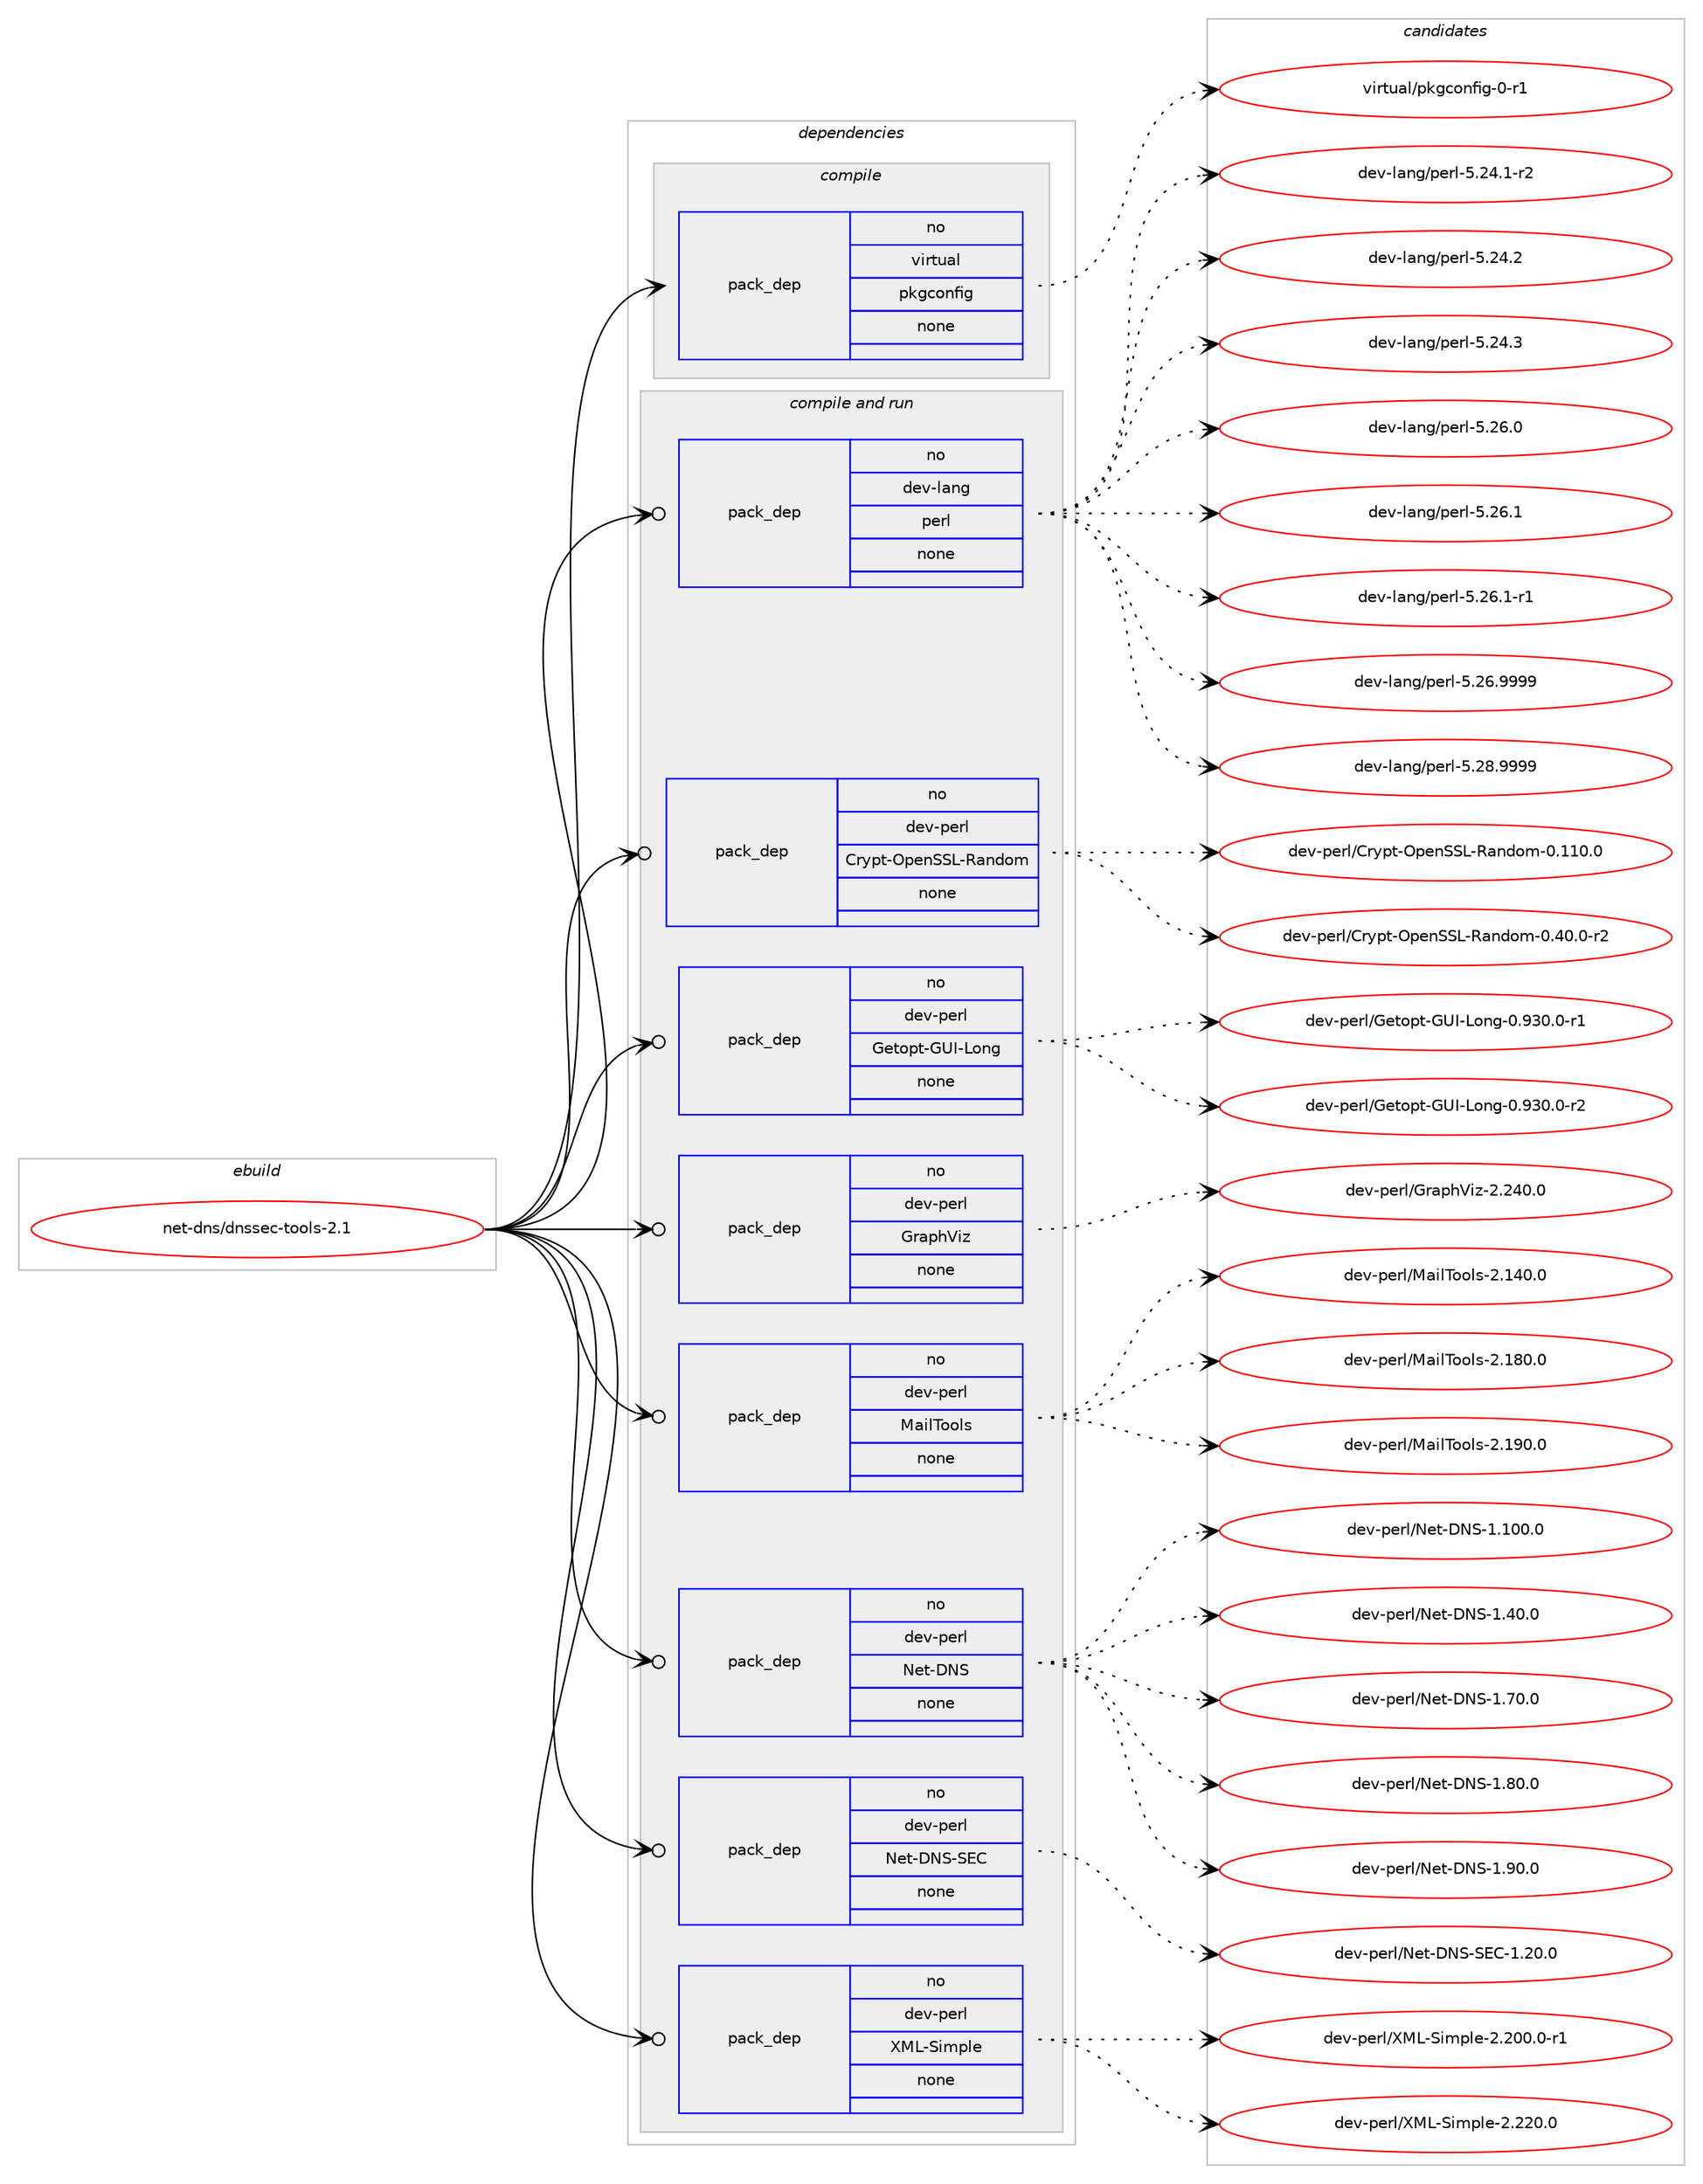 digraph prolog {

# *************
# Graph options
# *************

newrank=true;
concentrate=true;
compound=true;
graph [rankdir=LR,fontname=Helvetica,fontsize=10,ranksep=1.5];#, ranksep=2.5, nodesep=0.2];
edge  [arrowhead=vee];
node  [fontname=Helvetica,fontsize=10];

# **********
# The ebuild
# **********

subgraph cluster_leftcol {
color=gray;
rank=same;
label=<<i>ebuild</i>>;
id [label="net-dns/dnssec-tools-2.1", color=red, width=4, href="../net-dns/dnssec-tools-2.1.svg"];
}

# ****************
# The dependencies
# ****************

subgraph cluster_midcol {
color=gray;
label=<<i>dependencies</i>>;
subgraph cluster_compile {
fillcolor="#eeeeee";
style=filled;
label=<<i>compile</i>>;
subgraph pack300180 {
dependency407794 [label=<<TABLE BORDER="0" CELLBORDER="1" CELLSPACING="0" CELLPADDING="4" WIDTH="220"><TR><TD ROWSPAN="6" CELLPADDING="30">pack_dep</TD></TR><TR><TD WIDTH="110">no</TD></TR><TR><TD>virtual</TD></TR><TR><TD>pkgconfig</TD></TR><TR><TD>none</TD></TR><TR><TD></TD></TR></TABLE>>, shape=none, color=blue];
}
id:e -> dependency407794:w [weight=20,style="solid",arrowhead="vee"];
}
subgraph cluster_compileandrun {
fillcolor="#eeeeee";
style=filled;
label=<<i>compile and run</i>>;
subgraph pack300181 {
dependency407795 [label=<<TABLE BORDER="0" CELLBORDER="1" CELLSPACING="0" CELLPADDING="4" WIDTH="220"><TR><TD ROWSPAN="6" CELLPADDING="30">pack_dep</TD></TR><TR><TD WIDTH="110">no</TD></TR><TR><TD>dev-lang</TD></TR><TR><TD>perl</TD></TR><TR><TD>none</TD></TR><TR><TD></TD></TR></TABLE>>, shape=none, color=blue];
}
id:e -> dependency407795:w [weight=20,style="solid",arrowhead="odotvee"];
subgraph pack300182 {
dependency407796 [label=<<TABLE BORDER="0" CELLBORDER="1" CELLSPACING="0" CELLPADDING="4" WIDTH="220"><TR><TD ROWSPAN="6" CELLPADDING="30">pack_dep</TD></TR><TR><TD WIDTH="110">no</TD></TR><TR><TD>dev-perl</TD></TR><TR><TD>Crypt-OpenSSL-Random</TD></TR><TR><TD>none</TD></TR><TR><TD></TD></TR></TABLE>>, shape=none, color=blue];
}
id:e -> dependency407796:w [weight=20,style="solid",arrowhead="odotvee"];
subgraph pack300183 {
dependency407797 [label=<<TABLE BORDER="0" CELLBORDER="1" CELLSPACING="0" CELLPADDING="4" WIDTH="220"><TR><TD ROWSPAN="6" CELLPADDING="30">pack_dep</TD></TR><TR><TD WIDTH="110">no</TD></TR><TR><TD>dev-perl</TD></TR><TR><TD>Getopt-GUI-Long</TD></TR><TR><TD>none</TD></TR><TR><TD></TD></TR></TABLE>>, shape=none, color=blue];
}
id:e -> dependency407797:w [weight=20,style="solid",arrowhead="odotvee"];
subgraph pack300184 {
dependency407798 [label=<<TABLE BORDER="0" CELLBORDER="1" CELLSPACING="0" CELLPADDING="4" WIDTH="220"><TR><TD ROWSPAN="6" CELLPADDING="30">pack_dep</TD></TR><TR><TD WIDTH="110">no</TD></TR><TR><TD>dev-perl</TD></TR><TR><TD>GraphViz</TD></TR><TR><TD>none</TD></TR><TR><TD></TD></TR></TABLE>>, shape=none, color=blue];
}
id:e -> dependency407798:w [weight=20,style="solid",arrowhead="odotvee"];
subgraph pack300185 {
dependency407799 [label=<<TABLE BORDER="0" CELLBORDER="1" CELLSPACING="0" CELLPADDING="4" WIDTH="220"><TR><TD ROWSPAN="6" CELLPADDING="30">pack_dep</TD></TR><TR><TD WIDTH="110">no</TD></TR><TR><TD>dev-perl</TD></TR><TR><TD>MailTools</TD></TR><TR><TD>none</TD></TR><TR><TD></TD></TR></TABLE>>, shape=none, color=blue];
}
id:e -> dependency407799:w [weight=20,style="solid",arrowhead="odotvee"];
subgraph pack300186 {
dependency407800 [label=<<TABLE BORDER="0" CELLBORDER="1" CELLSPACING="0" CELLPADDING="4" WIDTH="220"><TR><TD ROWSPAN="6" CELLPADDING="30">pack_dep</TD></TR><TR><TD WIDTH="110">no</TD></TR><TR><TD>dev-perl</TD></TR><TR><TD>Net-DNS</TD></TR><TR><TD>none</TD></TR><TR><TD></TD></TR></TABLE>>, shape=none, color=blue];
}
id:e -> dependency407800:w [weight=20,style="solid",arrowhead="odotvee"];
subgraph pack300187 {
dependency407801 [label=<<TABLE BORDER="0" CELLBORDER="1" CELLSPACING="0" CELLPADDING="4" WIDTH="220"><TR><TD ROWSPAN="6" CELLPADDING="30">pack_dep</TD></TR><TR><TD WIDTH="110">no</TD></TR><TR><TD>dev-perl</TD></TR><TR><TD>Net-DNS-SEC</TD></TR><TR><TD>none</TD></TR><TR><TD></TD></TR></TABLE>>, shape=none, color=blue];
}
id:e -> dependency407801:w [weight=20,style="solid",arrowhead="odotvee"];
subgraph pack300188 {
dependency407802 [label=<<TABLE BORDER="0" CELLBORDER="1" CELLSPACING="0" CELLPADDING="4" WIDTH="220"><TR><TD ROWSPAN="6" CELLPADDING="30">pack_dep</TD></TR><TR><TD WIDTH="110">no</TD></TR><TR><TD>dev-perl</TD></TR><TR><TD>XML-Simple</TD></TR><TR><TD>none</TD></TR><TR><TD></TD></TR></TABLE>>, shape=none, color=blue];
}
id:e -> dependency407802:w [weight=20,style="solid",arrowhead="odotvee"];
}
subgraph cluster_run {
fillcolor="#eeeeee";
style=filled;
label=<<i>run</i>>;
}
}

# **************
# The candidates
# **************

subgraph cluster_choices {
rank=same;
color=gray;
label=<<i>candidates</i>>;

subgraph choice300180 {
color=black;
nodesep=1;
choice11810511411611797108471121071039911111010210510345484511449 [label="virtual/pkgconfig-0-r1", color=red, width=4,href="../virtual/pkgconfig-0-r1.svg"];
dependency407794:e -> choice11810511411611797108471121071039911111010210510345484511449:w [style=dotted,weight="100"];
}
subgraph choice300181 {
color=black;
nodesep=1;
choice100101118451089711010347112101114108455346505246494511450 [label="dev-lang/perl-5.24.1-r2", color=red, width=4,href="../dev-lang/perl-5.24.1-r2.svg"];
choice10010111845108971101034711210111410845534650524650 [label="dev-lang/perl-5.24.2", color=red, width=4,href="../dev-lang/perl-5.24.2.svg"];
choice10010111845108971101034711210111410845534650524651 [label="dev-lang/perl-5.24.3", color=red, width=4,href="../dev-lang/perl-5.24.3.svg"];
choice10010111845108971101034711210111410845534650544648 [label="dev-lang/perl-5.26.0", color=red, width=4,href="../dev-lang/perl-5.26.0.svg"];
choice10010111845108971101034711210111410845534650544649 [label="dev-lang/perl-5.26.1", color=red, width=4,href="../dev-lang/perl-5.26.1.svg"];
choice100101118451089711010347112101114108455346505446494511449 [label="dev-lang/perl-5.26.1-r1", color=red, width=4,href="../dev-lang/perl-5.26.1-r1.svg"];
choice10010111845108971101034711210111410845534650544657575757 [label="dev-lang/perl-5.26.9999", color=red, width=4,href="../dev-lang/perl-5.26.9999.svg"];
choice10010111845108971101034711210111410845534650564657575757 [label="dev-lang/perl-5.28.9999", color=red, width=4,href="../dev-lang/perl-5.28.9999.svg"];
dependency407795:e -> choice100101118451089711010347112101114108455346505246494511450:w [style=dotted,weight="100"];
dependency407795:e -> choice10010111845108971101034711210111410845534650524650:w [style=dotted,weight="100"];
dependency407795:e -> choice10010111845108971101034711210111410845534650524651:w [style=dotted,weight="100"];
dependency407795:e -> choice10010111845108971101034711210111410845534650544648:w [style=dotted,weight="100"];
dependency407795:e -> choice10010111845108971101034711210111410845534650544649:w [style=dotted,weight="100"];
dependency407795:e -> choice100101118451089711010347112101114108455346505446494511449:w [style=dotted,weight="100"];
dependency407795:e -> choice10010111845108971101034711210111410845534650544657575757:w [style=dotted,weight="100"];
dependency407795:e -> choice10010111845108971101034711210111410845534650564657575757:w [style=dotted,weight="100"];
}
subgraph choice300182 {
color=black;
nodesep=1;
choice10010111845112101114108476711412111211645791121011108383764582971101001111094548464949484648 [label="dev-perl/Crypt-OpenSSL-Random-0.110.0", color=red, width=4,href="../dev-perl/Crypt-OpenSSL-Random-0.110.0.svg"];
choice1001011184511210111410847671141211121164579112101110838376458297110100111109454846524846484511450 [label="dev-perl/Crypt-OpenSSL-Random-0.40.0-r2", color=red, width=4,href="../dev-perl/Crypt-OpenSSL-Random-0.40.0-r2.svg"];
dependency407796:e -> choice10010111845112101114108476711412111211645791121011108383764582971101001111094548464949484648:w [style=dotted,weight="100"];
dependency407796:e -> choice1001011184511210111410847671141211121164579112101110838376458297110100111109454846524846484511450:w [style=dotted,weight="100"];
}
subgraph choice300183 {
color=black;
nodesep=1;
choice10010111845112101114108477110111611111211645718573457611111010345484657514846484511449 [label="dev-perl/Getopt-GUI-Long-0.930.0-r1", color=red, width=4,href="../dev-perl/Getopt-GUI-Long-0.930.0-r1.svg"];
choice10010111845112101114108477110111611111211645718573457611111010345484657514846484511450 [label="dev-perl/Getopt-GUI-Long-0.930.0-r2", color=red, width=4,href="../dev-perl/Getopt-GUI-Long-0.930.0-r2.svg"];
dependency407797:e -> choice10010111845112101114108477110111611111211645718573457611111010345484657514846484511449:w [style=dotted,weight="100"];
dependency407797:e -> choice10010111845112101114108477110111611111211645718573457611111010345484657514846484511450:w [style=dotted,weight="100"];
}
subgraph choice300184 {
color=black;
nodesep=1;
choice10010111845112101114108477111497112104861051224550465052484648 [label="dev-perl/GraphViz-2.240.0", color=red, width=4,href="../dev-perl/GraphViz-2.240.0.svg"];
dependency407798:e -> choice10010111845112101114108477111497112104861051224550465052484648:w [style=dotted,weight="100"];
}
subgraph choice300185 {
color=black;
nodesep=1;
choice10010111845112101114108477797105108841111111081154550464952484648 [label="dev-perl/MailTools-2.140.0", color=red, width=4,href="../dev-perl/MailTools-2.140.0.svg"];
choice10010111845112101114108477797105108841111111081154550464956484648 [label="dev-perl/MailTools-2.180.0", color=red, width=4,href="../dev-perl/MailTools-2.180.0.svg"];
choice10010111845112101114108477797105108841111111081154550464957484648 [label="dev-perl/MailTools-2.190.0", color=red, width=4,href="../dev-perl/MailTools-2.190.0.svg"];
dependency407799:e -> choice10010111845112101114108477797105108841111111081154550464952484648:w [style=dotted,weight="100"];
dependency407799:e -> choice10010111845112101114108477797105108841111111081154550464956484648:w [style=dotted,weight="100"];
dependency407799:e -> choice10010111845112101114108477797105108841111111081154550464957484648:w [style=dotted,weight="100"];
}
subgraph choice300186 {
color=black;
nodesep=1;
choice100101118451121011141084778101116456878834549464948484648 [label="dev-perl/Net-DNS-1.100.0", color=red, width=4,href="../dev-perl/Net-DNS-1.100.0.svg"];
choice1001011184511210111410847781011164568788345494652484648 [label="dev-perl/Net-DNS-1.40.0", color=red, width=4,href="../dev-perl/Net-DNS-1.40.0.svg"];
choice1001011184511210111410847781011164568788345494655484648 [label="dev-perl/Net-DNS-1.70.0", color=red, width=4,href="../dev-perl/Net-DNS-1.70.0.svg"];
choice1001011184511210111410847781011164568788345494656484648 [label="dev-perl/Net-DNS-1.80.0", color=red, width=4,href="../dev-perl/Net-DNS-1.80.0.svg"];
choice1001011184511210111410847781011164568788345494657484648 [label="dev-perl/Net-DNS-1.90.0", color=red, width=4,href="../dev-perl/Net-DNS-1.90.0.svg"];
dependency407800:e -> choice100101118451121011141084778101116456878834549464948484648:w [style=dotted,weight="100"];
dependency407800:e -> choice1001011184511210111410847781011164568788345494652484648:w [style=dotted,weight="100"];
dependency407800:e -> choice1001011184511210111410847781011164568788345494655484648:w [style=dotted,weight="100"];
dependency407800:e -> choice1001011184511210111410847781011164568788345494656484648:w [style=dotted,weight="100"];
dependency407800:e -> choice1001011184511210111410847781011164568788345494657484648:w [style=dotted,weight="100"];
}
subgraph choice300187 {
color=black;
nodesep=1;
choice100101118451121011141084778101116456878834583696745494650484648 [label="dev-perl/Net-DNS-SEC-1.20.0", color=red, width=4,href="../dev-perl/Net-DNS-SEC-1.20.0.svg"];
dependency407801:e -> choice100101118451121011141084778101116456878834583696745494650484648:w [style=dotted,weight="100"];
}
subgraph choice300188 {
color=black;
nodesep=1;
choice1001011184511210111410847887776458310510911210810145504650484846484511449 [label="dev-perl/XML-Simple-2.200.0-r1", color=red, width=4,href="../dev-perl/XML-Simple-2.200.0-r1.svg"];
choice100101118451121011141084788777645831051091121081014550465050484648 [label="dev-perl/XML-Simple-2.220.0", color=red, width=4,href="../dev-perl/XML-Simple-2.220.0.svg"];
dependency407802:e -> choice1001011184511210111410847887776458310510911210810145504650484846484511449:w [style=dotted,weight="100"];
dependency407802:e -> choice100101118451121011141084788777645831051091121081014550465050484648:w [style=dotted,weight="100"];
}
}

}
